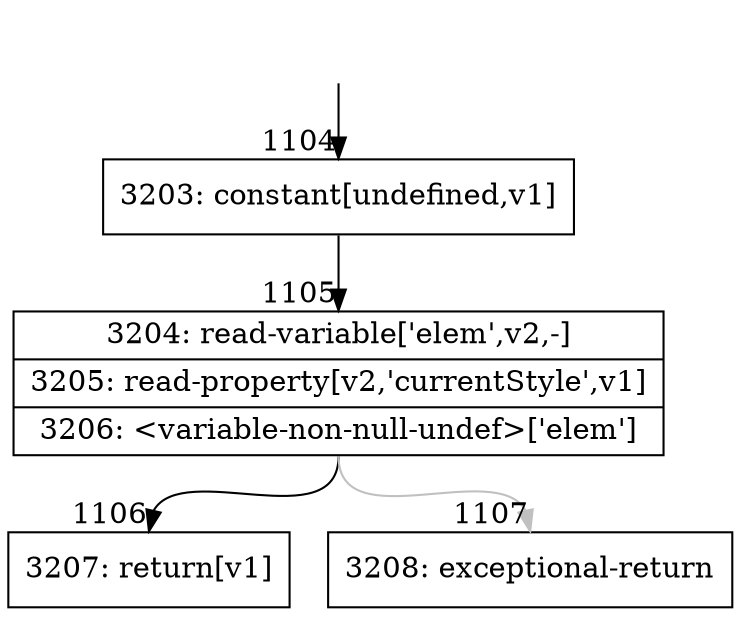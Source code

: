 digraph {
rankdir="TD"
BB_entry102[shape=none,label=""];
BB_entry102 -> BB1104 [tailport=s, headport=n, headlabel="    1104"]
BB1104 [shape=record label="{3203: constant[undefined,v1]}" ] 
BB1104 -> BB1105 [tailport=s, headport=n, headlabel="      1105"]
BB1105 [shape=record label="{3204: read-variable['elem',v2,-]|3205: read-property[v2,'currentStyle',v1]|3206: \<variable-non-null-undef\>['elem']}" ] 
BB1105 -> BB1106 [tailport=s, headport=n, headlabel="      1106"]
BB1105 -> BB1107 [tailport=s, headport=n, color=gray, headlabel="      1107"]
BB1106 [shape=record label="{3207: return[v1]}" ] 
BB1107 [shape=record label="{3208: exceptional-return}" ] 
//#$~ 1525
}
